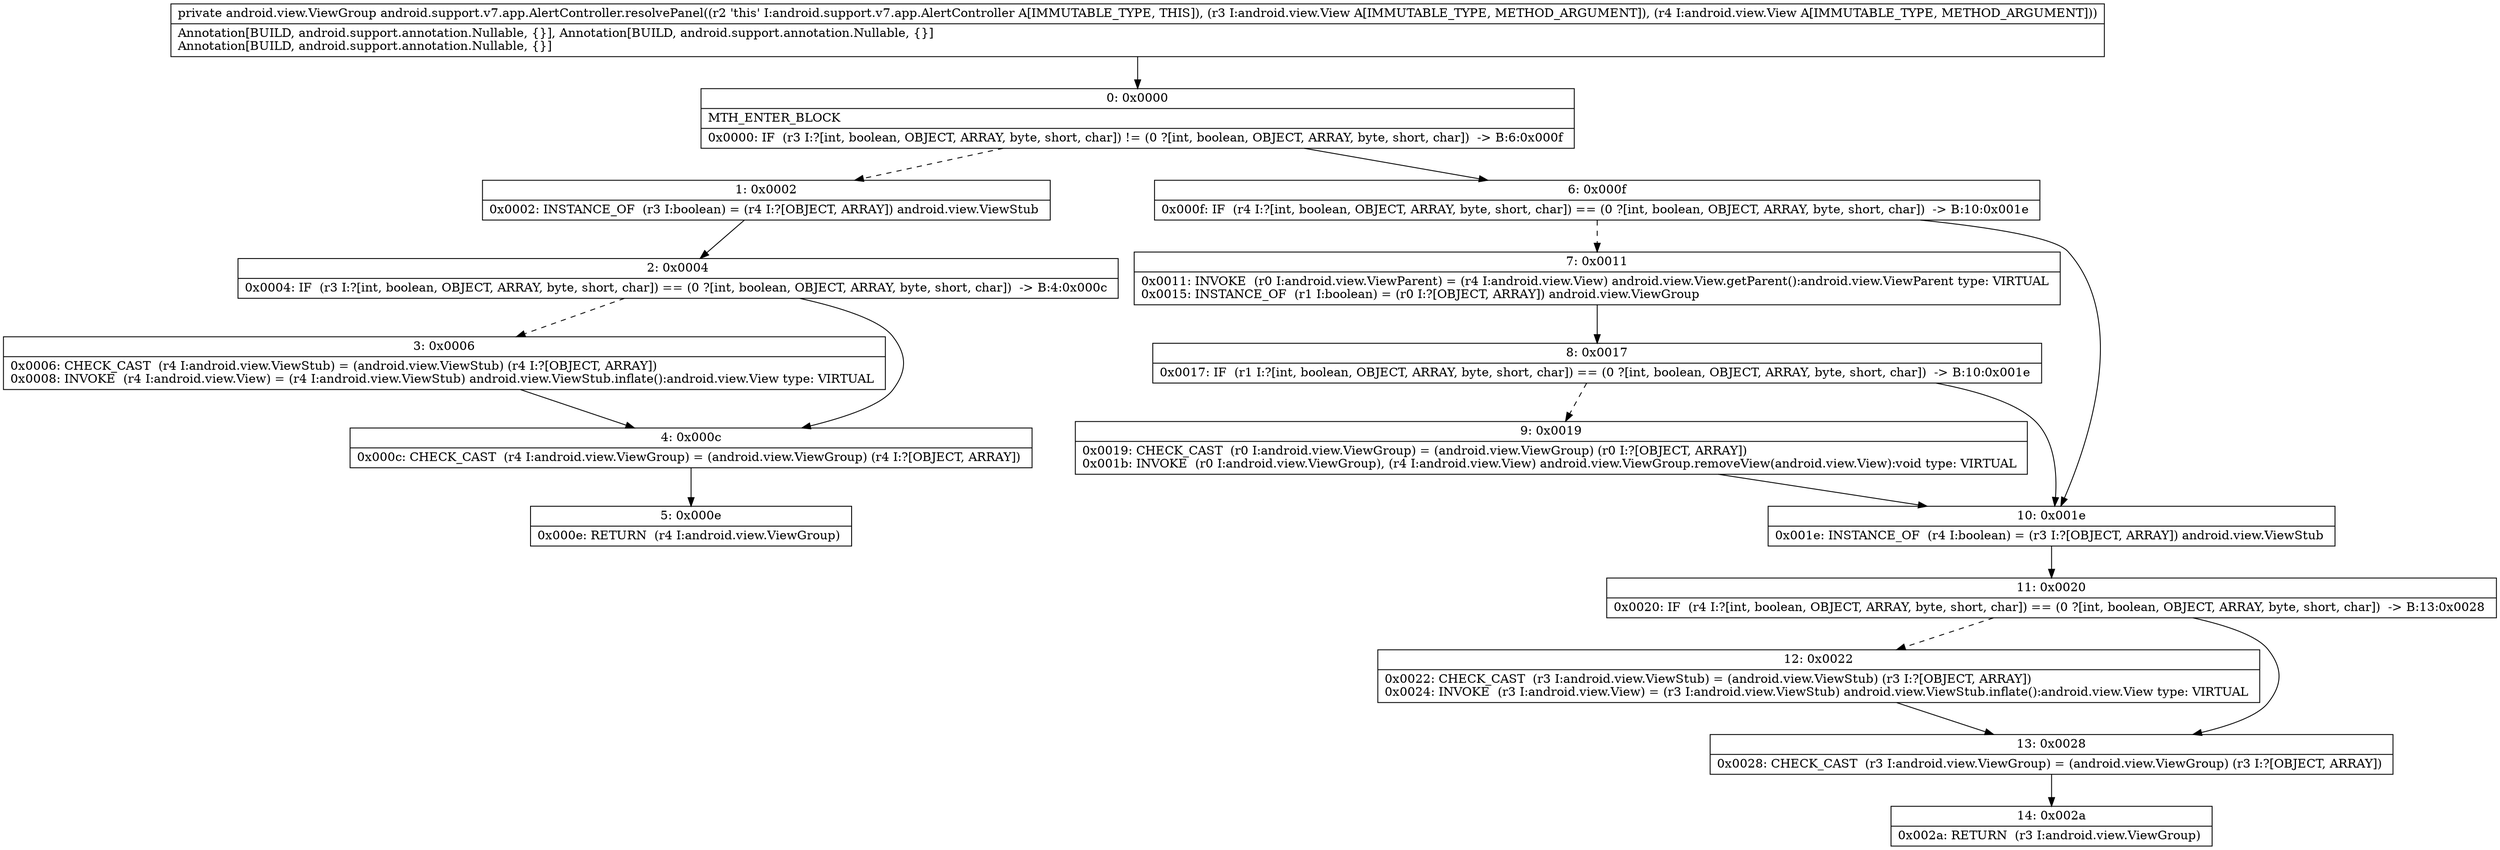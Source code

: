 digraph "CFG forandroid.support.v7.app.AlertController.resolvePanel(Landroid\/view\/View;Landroid\/view\/View;)Landroid\/view\/ViewGroup;" {
Node_0 [shape=record,label="{0\:\ 0x0000|MTH_ENTER_BLOCK\l|0x0000: IF  (r3 I:?[int, boolean, OBJECT, ARRAY, byte, short, char]) != (0 ?[int, boolean, OBJECT, ARRAY, byte, short, char])  \-\> B:6:0x000f \l}"];
Node_1 [shape=record,label="{1\:\ 0x0002|0x0002: INSTANCE_OF  (r3 I:boolean) = (r4 I:?[OBJECT, ARRAY]) android.view.ViewStub \l}"];
Node_2 [shape=record,label="{2\:\ 0x0004|0x0004: IF  (r3 I:?[int, boolean, OBJECT, ARRAY, byte, short, char]) == (0 ?[int, boolean, OBJECT, ARRAY, byte, short, char])  \-\> B:4:0x000c \l}"];
Node_3 [shape=record,label="{3\:\ 0x0006|0x0006: CHECK_CAST  (r4 I:android.view.ViewStub) = (android.view.ViewStub) (r4 I:?[OBJECT, ARRAY]) \l0x0008: INVOKE  (r4 I:android.view.View) = (r4 I:android.view.ViewStub) android.view.ViewStub.inflate():android.view.View type: VIRTUAL \l}"];
Node_4 [shape=record,label="{4\:\ 0x000c|0x000c: CHECK_CAST  (r4 I:android.view.ViewGroup) = (android.view.ViewGroup) (r4 I:?[OBJECT, ARRAY]) \l}"];
Node_5 [shape=record,label="{5\:\ 0x000e|0x000e: RETURN  (r4 I:android.view.ViewGroup) \l}"];
Node_6 [shape=record,label="{6\:\ 0x000f|0x000f: IF  (r4 I:?[int, boolean, OBJECT, ARRAY, byte, short, char]) == (0 ?[int, boolean, OBJECT, ARRAY, byte, short, char])  \-\> B:10:0x001e \l}"];
Node_7 [shape=record,label="{7\:\ 0x0011|0x0011: INVOKE  (r0 I:android.view.ViewParent) = (r4 I:android.view.View) android.view.View.getParent():android.view.ViewParent type: VIRTUAL \l0x0015: INSTANCE_OF  (r1 I:boolean) = (r0 I:?[OBJECT, ARRAY]) android.view.ViewGroup \l}"];
Node_8 [shape=record,label="{8\:\ 0x0017|0x0017: IF  (r1 I:?[int, boolean, OBJECT, ARRAY, byte, short, char]) == (0 ?[int, boolean, OBJECT, ARRAY, byte, short, char])  \-\> B:10:0x001e \l}"];
Node_9 [shape=record,label="{9\:\ 0x0019|0x0019: CHECK_CAST  (r0 I:android.view.ViewGroup) = (android.view.ViewGroup) (r0 I:?[OBJECT, ARRAY]) \l0x001b: INVOKE  (r0 I:android.view.ViewGroup), (r4 I:android.view.View) android.view.ViewGroup.removeView(android.view.View):void type: VIRTUAL \l}"];
Node_10 [shape=record,label="{10\:\ 0x001e|0x001e: INSTANCE_OF  (r4 I:boolean) = (r3 I:?[OBJECT, ARRAY]) android.view.ViewStub \l}"];
Node_11 [shape=record,label="{11\:\ 0x0020|0x0020: IF  (r4 I:?[int, boolean, OBJECT, ARRAY, byte, short, char]) == (0 ?[int, boolean, OBJECT, ARRAY, byte, short, char])  \-\> B:13:0x0028 \l}"];
Node_12 [shape=record,label="{12\:\ 0x0022|0x0022: CHECK_CAST  (r3 I:android.view.ViewStub) = (android.view.ViewStub) (r3 I:?[OBJECT, ARRAY]) \l0x0024: INVOKE  (r3 I:android.view.View) = (r3 I:android.view.ViewStub) android.view.ViewStub.inflate():android.view.View type: VIRTUAL \l}"];
Node_13 [shape=record,label="{13\:\ 0x0028|0x0028: CHECK_CAST  (r3 I:android.view.ViewGroup) = (android.view.ViewGroup) (r3 I:?[OBJECT, ARRAY]) \l}"];
Node_14 [shape=record,label="{14\:\ 0x002a|0x002a: RETURN  (r3 I:android.view.ViewGroup) \l}"];
MethodNode[shape=record,label="{private android.view.ViewGroup android.support.v7.app.AlertController.resolvePanel((r2 'this' I:android.support.v7.app.AlertController A[IMMUTABLE_TYPE, THIS]), (r3 I:android.view.View A[IMMUTABLE_TYPE, METHOD_ARGUMENT]), (r4 I:android.view.View A[IMMUTABLE_TYPE, METHOD_ARGUMENT]))  | Annotation[BUILD, android.support.annotation.Nullable, \{\}], Annotation[BUILD, android.support.annotation.Nullable, \{\}]\lAnnotation[BUILD, android.support.annotation.Nullable, \{\}]\l}"];
MethodNode -> Node_0;
Node_0 -> Node_1[style=dashed];
Node_0 -> Node_6;
Node_1 -> Node_2;
Node_2 -> Node_3[style=dashed];
Node_2 -> Node_4;
Node_3 -> Node_4;
Node_4 -> Node_5;
Node_6 -> Node_7[style=dashed];
Node_6 -> Node_10;
Node_7 -> Node_8;
Node_8 -> Node_9[style=dashed];
Node_8 -> Node_10;
Node_9 -> Node_10;
Node_10 -> Node_11;
Node_11 -> Node_12[style=dashed];
Node_11 -> Node_13;
Node_12 -> Node_13;
Node_13 -> Node_14;
}

